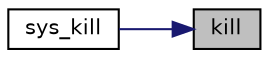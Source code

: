 digraph "kill"
{
 // LATEX_PDF_SIZE
  edge [fontname="Helvetica",fontsize="10",labelfontname="Helvetica",labelfontsize="10"];
  node [fontname="Helvetica",fontsize="10",shape=record];
  rankdir="RL";
  Node1 [label="kill",height=0.2,width=0.4,color="black", fillcolor="grey75", style="filled", fontcolor="black",tooltip=" "];
  Node1 -> Node2 [dir="back",color="midnightblue",fontsize="10",style="solid",fontname="Helvetica"];
  Node2 [label="sys_kill",height=0.2,width=0.4,color="black", fillcolor="white", style="filled",URL="$db/dd8/syscall_8c.html#ad766b54842470b464a6497bb5c514e59",tooltip=" "];
}
